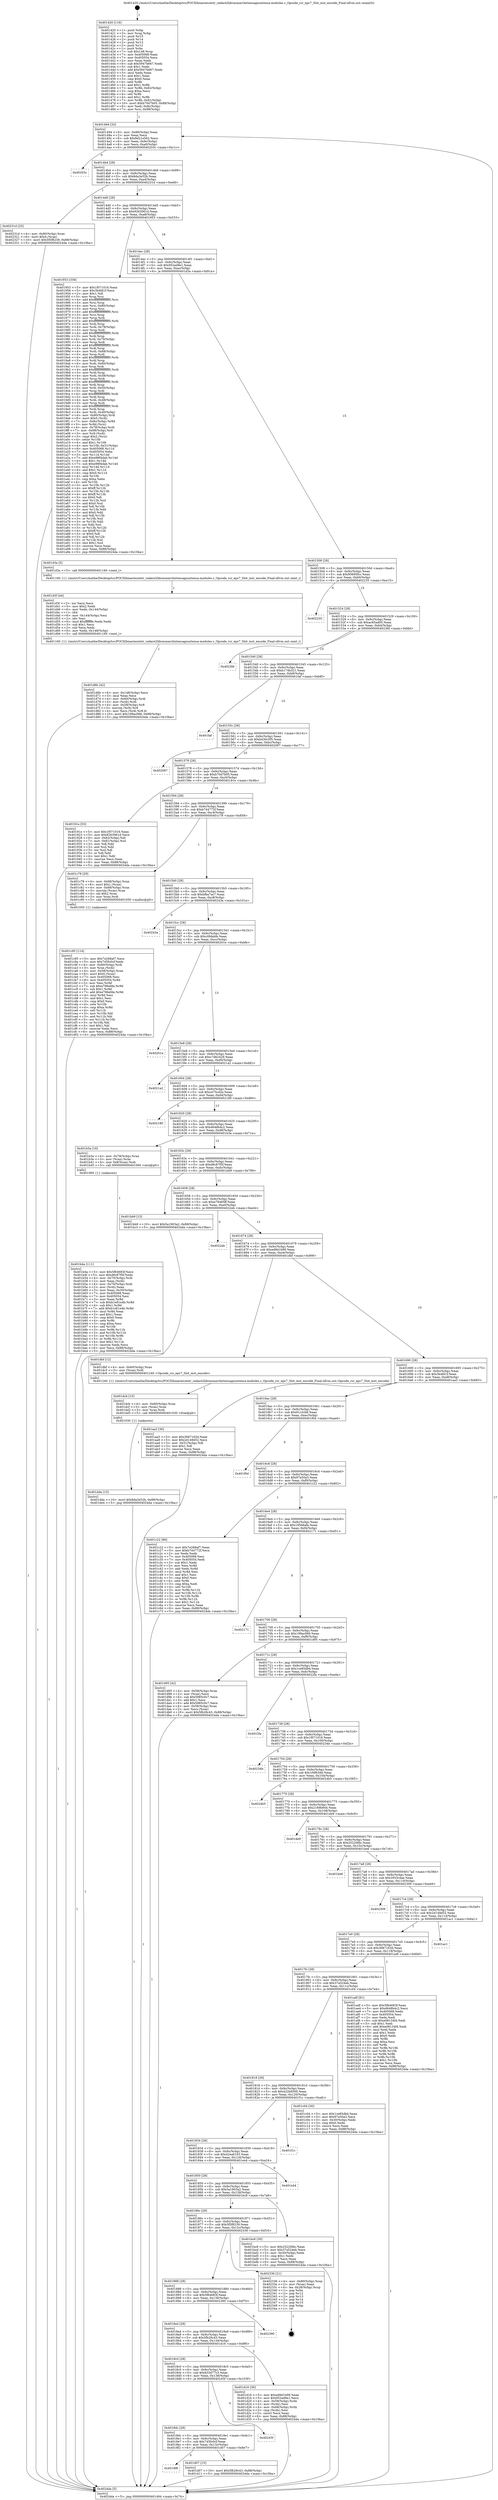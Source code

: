 digraph "0x401420" {
  label = "0x401420 (/mnt/c/Users/mathe/Desktop/tcc/POCII/binaries/extr_radare2librasmarchxtensagnuxtensa-modules.c_Opcode_rsr_eps7_Slot_inst_encode_Final-ollvm.out::main(0))"
  labelloc = "t"
  node[shape=record]

  Entry [label="",width=0.3,height=0.3,shape=circle,fillcolor=black,style=filled]
  "0x401494" [label="{
     0x401494 [32]\l
     | [instrs]\l
     &nbsp;&nbsp;0x401494 \<+6\>: mov -0x88(%rbp),%eax\l
     &nbsp;&nbsp;0x40149a \<+2\>: mov %eax,%ecx\l
     &nbsp;&nbsp;0x40149c \<+6\>: sub $0x8d21e562,%ecx\l
     &nbsp;&nbsp;0x4014a2 \<+6\>: mov %eax,-0x9c(%rbp)\l
     &nbsp;&nbsp;0x4014a8 \<+6\>: mov %ecx,-0xa0(%rbp)\l
     &nbsp;&nbsp;0x4014ae \<+6\>: je 000000000040203c \<main+0xc1c\>\l
  }"]
  "0x40203c" [label="{
     0x40203c\l
  }", style=dashed]
  "0x4014b4" [label="{
     0x4014b4 [28]\l
     | [instrs]\l
     &nbsp;&nbsp;0x4014b4 \<+5\>: jmp 00000000004014b9 \<main+0x99\>\l
     &nbsp;&nbsp;0x4014b9 \<+6\>: mov -0x9c(%rbp),%eax\l
     &nbsp;&nbsp;0x4014bf \<+5\>: sub $0x8da3e52b,%eax\l
     &nbsp;&nbsp;0x4014c4 \<+6\>: mov %eax,-0xa4(%rbp)\l
     &nbsp;&nbsp;0x4014ca \<+6\>: je 000000000040231d \<main+0xefd\>\l
  }"]
  Exit [label="",width=0.3,height=0.3,shape=circle,fillcolor=black,style=filled,peripheries=2]
  "0x40231d" [label="{
     0x40231d [25]\l
     | [instrs]\l
     &nbsp;&nbsp;0x40231d \<+4\>: mov -0x80(%rbp),%rax\l
     &nbsp;&nbsp;0x402321 \<+6\>: movl $0x0,(%rax)\l
     &nbsp;&nbsp;0x402327 \<+10\>: movl $0x5f5f8239,-0x88(%rbp)\l
     &nbsp;&nbsp;0x402331 \<+5\>: jmp 00000000004024da \<main+0x10ba\>\l
  }"]
  "0x4014d0" [label="{
     0x4014d0 [28]\l
     | [instrs]\l
     &nbsp;&nbsp;0x4014d0 \<+5\>: jmp 00000000004014d5 \<main+0xb5\>\l
     &nbsp;&nbsp;0x4014d5 \<+6\>: mov -0x9c(%rbp),%eax\l
     &nbsp;&nbsp;0x4014db \<+5\>: sub $0x9263061d,%eax\l
     &nbsp;&nbsp;0x4014e0 \<+6\>: mov %eax,-0xa8(%rbp)\l
     &nbsp;&nbsp;0x4014e6 \<+6\>: je 0000000000401953 \<main+0x533\>\l
  }"]
  "0x401dda" [label="{
     0x401dda [15]\l
     | [instrs]\l
     &nbsp;&nbsp;0x401dda \<+10\>: movl $0x8da3e52b,-0x88(%rbp)\l
     &nbsp;&nbsp;0x401de4 \<+5\>: jmp 00000000004024da \<main+0x10ba\>\l
  }"]
  "0x401953" [label="{
     0x401953 [336]\l
     | [instrs]\l
     &nbsp;&nbsp;0x401953 \<+5\>: mov $0x1f071016,%eax\l
     &nbsp;&nbsp;0x401958 \<+5\>: mov $0x3b4fd1f,%ecx\l
     &nbsp;&nbsp;0x40195d \<+2\>: mov $0x1,%dl\l
     &nbsp;&nbsp;0x40195f \<+3\>: mov %rsp,%rsi\l
     &nbsp;&nbsp;0x401962 \<+4\>: add $0xfffffffffffffff0,%rsi\l
     &nbsp;&nbsp;0x401966 \<+3\>: mov %rsi,%rsp\l
     &nbsp;&nbsp;0x401969 \<+4\>: mov %rsi,-0x80(%rbp)\l
     &nbsp;&nbsp;0x40196d \<+3\>: mov %rsp,%rsi\l
     &nbsp;&nbsp;0x401970 \<+4\>: add $0xfffffffffffffff0,%rsi\l
     &nbsp;&nbsp;0x401974 \<+3\>: mov %rsi,%rsp\l
     &nbsp;&nbsp;0x401977 \<+3\>: mov %rsp,%rdi\l
     &nbsp;&nbsp;0x40197a \<+4\>: add $0xfffffffffffffff0,%rdi\l
     &nbsp;&nbsp;0x40197e \<+3\>: mov %rdi,%rsp\l
     &nbsp;&nbsp;0x401981 \<+4\>: mov %rdi,-0x78(%rbp)\l
     &nbsp;&nbsp;0x401985 \<+3\>: mov %rsp,%rdi\l
     &nbsp;&nbsp;0x401988 \<+4\>: add $0xfffffffffffffff0,%rdi\l
     &nbsp;&nbsp;0x40198c \<+3\>: mov %rdi,%rsp\l
     &nbsp;&nbsp;0x40198f \<+4\>: mov %rdi,-0x70(%rbp)\l
     &nbsp;&nbsp;0x401993 \<+3\>: mov %rsp,%rdi\l
     &nbsp;&nbsp;0x401996 \<+4\>: add $0xfffffffffffffff0,%rdi\l
     &nbsp;&nbsp;0x40199a \<+3\>: mov %rdi,%rsp\l
     &nbsp;&nbsp;0x40199d \<+4\>: mov %rdi,-0x68(%rbp)\l
     &nbsp;&nbsp;0x4019a1 \<+3\>: mov %rsp,%rdi\l
     &nbsp;&nbsp;0x4019a4 \<+4\>: add $0xfffffffffffffff0,%rdi\l
     &nbsp;&nbsp;0x4019a8 \<+3\>: mov %rdi,%rsp\l
     &nbsp;&nbsp;0x4019ab \<+4\>: mov %rdi,-0x60(%rbp)\l
     &nbsp;&nbsp;0x4019af \<+3\>: mov %rsp,%rdi\l
     &nbsp;&nbsp;0x4019b2 \<+4\>: add $0xfffffffffffffff0,%rdi\l
     &nbsp;&nbsp;0x4019b6 \<+3\>: mov %rdi,%rsp\l
     &nbsp;&nbsp;0x4019b9 \<+4\>: mov %rdi,-0x58(%rbp)\l
     &nbsp;&nbsp;0x4019bd \<+3\>: mov %rsp,%rdi\l
     &nbsp;&nbsp;0x4019c0 \<+4\>: add $0xfffffffffffffff0,%rdi\l
     &nbsp;&nbsp;0x4019c4 \<+3\>: mov %rdi,%rsp\l
     &nbsp;&nbsp;0x4019c7 \<+4\>: mov %rdi,-0x50(%rbp)\l
     &nbsp;&nbsp;0x4019cb \<+3\>: mov %rsp,%rdi\l
     &nbsp;&nbsp;0x4019ce \<+4\>: add $0xfffffffffffffff0,%rdi\l
     &nbsp;&nbsp;0x4019d2 \<+3\>: mov %rdi,%rsp\l
     &nbsp;&nbsp;0x4019d5 \<+4\>: mov %rdi,-0x48(%rbp)\l
     &nbsp;&nbsp;0x4019d9 \<+3\>: mov %rsp,%rdi\l
     &nbsp;&nbsp;0x4019dc \<+4\>: add $0xfffffffffffffff0,%rdi\l
     &nbsp;&nbsp;0x4019e0 \<+3\>: mov %rdi,%rsp\l
     &nbsp;&nbsp;0x4019e3 \<+4\>: mov %rdi,-0x40(%rbp)\l
     &nbsp;&nbsp;0x4019e7 \<+4\>: mov -0x80(%rbp),%rdi\l
     &nbsp;&nbsp;0x4019eb \<+6\>: movl $0x0,(%rdi)\l
     &nbsp;&nbsp;0x4019f1 \<+7\>: mov -0x8c(%rbp),%r8d\l
     &nbsp;&nbsp;0x4019f8 \<+3\>: mov %r8d,(%rsi)\l
     &nbsp;&nbsp;0x4019fb \<+4\>: mov -0x78(%rbp),%rdi\l
     &nbsp;&nbsp;0x4019ff \<+7\>: mov -0x98(%rbp),%r9\l
     &nbsp;&nbsp;0x401a06 \<+3\>: mov %r9,(%rdi)\l
     &nbsp;&nbsp;0x401a09 \<+3\>: cmpl $0x2,(%rsi)\l
     &nbsp;&nbsp;0x401a0c \<+4\>: setne %r10b\l
     &nbsp;&nbsp;0x401a10 \<+4\>: and $0x1,%r10b\l
     &nbsp;&nbsp;0x401a14 \<+4\>: mov %r10b,-0x31(%rbp)\l
     &nbsp;&nbsp;0x401a18 \<+8\>: mov 0x405068,%r11d\l
     &nbsp;&nbsp;0x401a20 \<+7\>: mov 0x405054,%ebx\l
     &nbsp;&nbsp;0x401a27 \<+3\>: mov %r11d,%r14d\l
     &nbsp;&nbsp;0x401a2a \<+7\>: add $0xe98f4dab,%r14d\l
     &nbsp;&nbsp;0x401a31 \<+4\>: sub $0x1,%r14d\l
     &nbsp;&nbsp;0x401a35 \<+7\>: sub $0xe98f4dab,%r14d\l
     &nbsp;&nbsp;0x401a3c \<+4\>: imul %r14d,%r11d\l
     &nbsp;&nbsp;0x401a40 \<+4\>: and $0x1,%r11d\l
     &nbsp;&nbsp;0x401a44 \<+4\>: cmp $0x0,%r11d\l
     &nbsp;&nbsp;0x401a48 \<+4\>: sete %r10b\l
     &nbsp;&nbsp;0x401a4c \<+3\>: cmp $0xa,%ebx\l
     &nbsp;&nbsp;0x401a4f \<+4\>: setl %r15b\l
     &nbsp;&nbsp;0x401a53 \<+3\>: mov %r10b,%r12b\l
     &nbsp;&nbsp;0x401a56 \<+4\>: xor $0xff,%r12b\l
     &nbsp;&nbsp;0x401a5a \<+3\>: mov %r15b,%r13b\l
     &nbsp;&nbsp;0x401a5d \<+4\>: xor $0xff,%r13b\l
     &nbsp;&nbsp;0x401a61 \<+3\>: xor $0x0,%dl\l
     &nbsp;&nbsp;0x401a64 \<+3\>: mov %r12b,%sil\l
     &nbsp;&nbsp;0x401a67 \<+4\>: and $0x0,%sil\l
     &nbsp;&nbsp;0x401a6b \<+3\>: and %dl,%r10b\l
     &nbsp;&nbsp;0x401a6e \<+3\>: mov %r13b,%dil\l
     &nbsp;&nbsp;0x401a71 \<+4\>: and $0x0,%dil\l
     &nbsp;&nbsp;0x401a75 \<+3\>: and %dl,%r15b\l
     &nbsp;&nbsp;0x401a78 \<+3\>: or %r10b,%sil\l
     &nbsp;&nbsp;0x401a7b \<+3\>: or %r15b,%dil\l
     &nbsp;&nbsp;0x401a7e \<+3\>: xor %dil,%sil\l
     &nbsp;&nbsp;0x401a81 \<+3\>: or %r13b,%r12b\l
     &nbsp;&nbsp;0x401a84 \<+4\>: xor $0xff,%r12b\l
     &nbsp;&nbsp;0x401a88 \<+3\>: or $0x0,%dl\l
     &nbsp;&nbsp;0x401a8b \<+3\>: and %dl,%r12b\l
     &nbsp;&nbsp;0x401a8e \<+3\>: or %r12b,%sil\l
     &nbsp;&nbsp;0x401a91 \<+4\>: test $0x1,%sil\l
     &nbsp;&nbsp;0x401a95 \<+3\>: cmovne %ecx,%eax\l
     &nbsp;&nbsp;0x401a98 \<+6\>: mov %eax,-0x88(%rbp)\l
     &nbsp;&nbsp;0x401a9e \<+5\>: jmp 00000000004024da \<main+0x10ba\>\l
  }"]
  "0x4014ec" [label="{
     0x4014ec [28]\l
     | [instrs]\l
     &nbsp;&nbsp;0x4014ec \<+5\>: jmp 00000000004014f1 \<main+0xd1\>\l
     &nbsp;&nbsp;0x4014f1 \<+6\>: mov -0x9c(%rbp),%eax\l
     &nbsp;&nbsp;0x4014f7 \<+5\>: sub $0x952ad9e1,%eax\l
     &nbsp;&nbsp;0x4014fc \<+6\>: mov %eax,-0xac(%rbp)\l
     &nbsp;&nbsp;0x401502 \<+6\>: je 0000000000401d3a \<main+0x91a\>\l
  }"]
  "0x401dcb" [label="{
     0x401dcb [15]\l
     | [instrs]\l
     &nbsp;&nbsp;0x401dcb \<+4\>: mov -0x60(%rbp),%rax\l
     &nbsp;&nbsp;0x401dcf \<+3\>: mov (%rax),%rax\l
     &nbsp;&nbsp;0x401dd2 \<+3\>: mov %rax,%rdi\l
     &nbsp;&nbsp;0x401dd5 \<+5\>: call 0000000000401030 \<free@plt\>\l
     | [calls]\l
     &nbsp;&nbsp;0x401030 \{1\} (unknown)\l
  }"]
  "0x401d3a" [label="{
     0x401d3a [5]\l
     | [instrs]\l
     &nbsp;&nbsp;0x401d3a \<+5\>: call 0000000000401160 \<next_i\>\l
     | [calls]\l
     &nbsp;&nbsp;0x401160 \{1\} (/mnt/c/Users/mathe/Desktop/tcc/POCII/binaries/extr_radare2librasmarchxtensagnuxtensa-modules.c_Opcode_rsr_eps7_Slot_inst_encode_Final-ollvm.out::next_i)\l
  }"]
  "0x401508" [label="{
     0x401508 [28]\l
     | [instrs]\l
     &nbsp;&nbsp;0x401508 \<+5\>: jmp 000000000040150d \<main+0xed\>\l
     &nbsp;&nbsp;0x40150d \<+6\>: mov -0x9c(%rbp),%eax\l
     &nbsp;&nbsp;0x401513 \<+5\>: sub $0x95695fcc,%eax\l
     &nbsp;&nbsp;0x401518 \<+6\>: mov %eax,-0xb0(%rbp)\l
     &nbsp;&nbsp;0x40151e \<+6\>: je 0000000000402235 \<main+0xe15\>\l
  }"]
  "0x401d6b" [label="{
     0x401d6b [42]\l
     | [instrs]\l
     &nbsp;&nbsp;0x401d6b \<+6\>: mov -0x148(%rbp),%ecx\l
     &nbsp;&nbsp;0x401d71 \<+3\>: imul %eax,%ecx\l
     &nbsp;&nbsp;0x401d74 \<+4\>: mov -0x60(%rbp),%rdi\l
     &nbsp;&nbsp;0x401d78 \<+3\>: mov (%rdi),%rdi\l
     &nbsp;&nbsp;0x401d7b \<+4\>: mov -0x58(%rbp),%r8\l
     &nbsp;&nbsp;0x401d7f \<+3\>: movslq (%r8),%r8\l
     &nbsp;&nbsp;0x401d82 \<+4\>: mov %ecx,(%rdi,%r8,4)\l
     &nbsp;&nbsp;0x401d86 \<+10\>: movl $0x199ac066,-0x88(%rbp)\l
     &nbsp;&nbsp;0x401d90 \<+5\>: jmp 00000000004024da \<main+0x10ba\>\l
  }"]
  "0x402235" [label="{
     0x402235\l
  }", style=dashed]
  "0x401524" [label="{
     0x401524 [28]\l
     | [instrs]\l
     &nbsp;&nbsp;0x401524 \<+5\>: jmp 0000000000401529 \<main+0x109\>\l
     &nbsp;&nbsp;0x401529 \<+6\>: mov -0x9c(%rbp),%eax\l
     &nbsp;&nbsp;0x40152f \<+5\>: sub $0xac85ad05,%eax\l
     &nbsp;&nbsp;0x401534 \<+6\>: mov %eax,-0xb4(%rbp)\l
     &nbsp;&nbsp;0x40153a \<+6\>: je 00000000004023fd \<main+0xfdd\>\l
  }"]
  "0x401d3f" [label="{
     0x401d3f [44]\l
     | [instrs]\l
     &nbsp;&nbsp;0x401d3f \<+2\>: xor %ecx,%ecx\l
     &nbsp;&nbsp;0x401d41 \<+5\>: mov $0x2,%edx\l
     &nbsp;&nbsp;0x401d46 \<+6\>: mov %edx,-0x144(%rbp)\l
     &nbsp;&nbsp;0x401d4c \<+1\>: cltd\l
     &nbsp;&nbsp;0x401d4d \<+6\>: mov -0x144(%rbp),%esi\l
     &nbsp;&nbsp;0x401d53 \<+2\>: idiv %esi\l
     &nbsp;&nbsp;0x401d55 \<+6\>: imul $0xfffffffe,%edx,%edx\l
     &nbsp;&nbsp;0x401d5b \<+3\>: sub $0x1,%ecx\l
     &nbsp;&nbsp;0x401d5e \<+2\>: sub %ecx,%edx\l
     &nbsp;&nbsp;0x401d60 \<+6\>: mov %edx,-0x148(%rbp)\l
     &nbsp;&nbsp;0x401d66 \<+5\>: call 0000000000401160 \<next_i\>\l
     | [calls]\l
     &nbsp;&nbsp;0x401160 \{1\} (/mnt/c/Users/mathe/Desktop/tcc/POCII/binaries/extr_radare2librasmarchxtensagnuxtensa-modules.c_Opcode_rsr_eps7_Slot_inst_encode_Final-ollvm.out::next_i)\l
  }"]
  "0x4023fd" [label="{
     0x4023fd\l
  }", style=dashed]
  "0x401540" [label="{
     0x401540 [28]\l
     | [instrs]\l
     &nbsp;&nbsp;0x401540 \<+5\>: jmp 0000000000401545 \<main+0x125\>\l
     &nbsp;&nbsp;0x401545 \<+6\>: mov -0x9c(%rbp),%eax\l
     &nbsp;&nbsp;0x40154b \<+5\>: sub $0xb174b321,%eax\l
     &nbsp;&nbsp;0x401550 \<+6\>: mov %eax,-0xb8(%rbp)\l
     &nbsp;&nbsp;0x401556 \<+6\>: je 0000000000401faf \<main+0xb8f\>\l
  }"]
  "0x4018f8" [label="{
     0x4018f8\l
  }", style=dashed]
  "0x401faf" [label="{
     0x401faf\l
  }", style=dashed]
  "0x40155c" [label="{
     0x40155c [28]\l
     | [instrs]\l
     &nbsp;&nbsp;0x40155c \<+5\>: jmp 0000000000401561 \<main+0x141\>\l
     &nbsp;&nbsp;0x401561 \<+6\>: mov -0x9c(%rbp),%eax\l
     &nbsp;&nbsp;0x401567 \<+5\>: sub $0xb430c5f5,%eax\l
     &nbsp;&nbsp;0x40156c \<+6\>: mov %eax,-0xbc(%rbp)\l
     &nbsp;&nbsp;0x401572 \<+6\>: je 0000000000402097 \<main+0xc77\>\l
  }"]
  "0x401d07" [label="{
     0x401d07 [15]\l
     | [instrs]\l
     &nbsp;&nbsp;0x401d07 \<+10\>: movl $0x5fb28c43,-0x88(%rbp)\l
     &nbsp;&nbsp;0x401d11 \<+5\>: jmp 00000000004024da \<main+0x10ba\>\l
  }"]
  "0x402097" [label="{
     0x402097\l
  }", style=dashed]
  "0x401578" [label="{
     0x401578 [28]\l
     | [instrs]\l
     &nbsp;&nbsp;0x401578 \<+5\>: jmp 000000000040157d \<main+0x15d\>\l
     &nbsp;&nbsp;0x40157d \<+6\>: mov -0x9c(%rbp),%eax\l
     &nbsp;&nbsp;0x401583 \<+5\>: sub $0xb70d7b05,%eax\l
     &nbsp;&nbsp;0x401588 \<+6\>: mov %eax,-0xc0(%rbp)\l
     &nbsp;&nbsp;0x40158e \<+6\>: je 000000000040191e \<main+0x4fe\>\l
  }"]
  "0x4018dc" [label="{
     0x4018dc [28]\l
     | [instrs]\l
     &nbsp;&nbsp;0x4018dc \<+5\>: jmp 00000000004018e1 \<main+0x4c1\>\l
     &nbsp;&nbsp;0x4018e1 \<+6\>: mov -0x9c(%rbp),%eax\l
     &nbsp;&nbsp;0x4018e7 \<+5\>: sub $0x745fc0cf,%eax\l
     &nbsp;&nbsp;0x4018ec \<+6\>: mov %eax,-0x13c(%rbp)\l
     &nbsp;&nbsp;0x4018f2 \<+6\>: je 0000000000401d07 \<main+0x8e7\>\l
  }"]
  "0x40191e" [label="{
     0x40191e [53]\l
     | [instrs]\l
     &nbsp;&nbsp;0x40191e \<+5\>: mov $0x1f071016,%eax\l
     &nbsp;&nbsp;0x401923 \<+5\>: mov $0x9263061d,%ecx\l
     &nbsp;&nbsp;0x401928 \<+6\>: mov -0x82(%rbp),%dl\l
     &nbsp;&nbsp;0x40192e \<+7\>: mov -0x81(%rbp),%sil\l
     &nbsp;&nbsp;0x401935 \<+3\>: mov %dl,%dil\l
     &nbsp;&nbsp;0x401938 \<+3\>: and %sil,%dil\l
     &nbsp;&nbsp;0x40193b \<+3\>: xor %sil,%dl\l
     &nbsp;&nbsp;0x40193e \<+3\>: or %dl,%dil\l
     &nbsp;&nbsp;0x401941 \<+4\>: test $0x1,%dil\l
     &nbsp;&nbsp;0x401945 \<+3\>: cmovne %ecx,%eax\l
     &nbsp;&nbsp;0x401948 \<+6\>: mov %eax,-0x88(%rbp)\l
     &nbsp;&nbsp;0x40194e \<+5\>: jmp 00000000004024da \<main+0x10ba\>\l
  }"]
  "0x401594" [label="{
     0x401594 [28]\l
     | [instrs]\l
     &nbsp;&nbsp;0x401594 \<+5\>: jmp 0000000000401599 \<main+0x179\>\l
     &nbsp;&nbsp;0x401599 \<+6\>: mov -0x9c(%rbp),%eax\l
     &nbsp;&nbsp;0x40159f \<+5\>: sub $0xb744772f,%eax\l
     &nbsp;&nbsp;0x4015a4 \<+6\>: mov %eax,-0xc4(%rbp)\l
     &nbsp;&nbsp;0x4015aa \<+6\>: je 0000000000401c78 \<main+0x858\>\l
  }"]
  "0x4024da" [label="{
     0x4024da [5]\l
     | [instrs]\l
     &nbsp;&nbsp;0x4024da \<+5\>: jmp 0000000000401494 \<main+0x74\>\l
  }"]
  "0x401420" [label="{
     0x401420 [116]\l
     | [instrs]\l
     &nbsp;&nbsp;0x401420 \<+1\>: push %rbp\l
     &nbsp;&nbsp;0x401421 \<+3\>: mov %rsp,%rbp\l
     &nbsp;&nbsp;0x401424 \<+2\>: push %r15\l
     &nbsp;&nbsp;0x401426 \<+2\>: push %r14\l
     &nbsp;&nbsp;0x401428 \<+2\>: push %r13\l
     &nbsp;&nbsp;0x40142a \<+2\>: push %r12\l
     &nbsp;&nbsp;0x40142c \<+1\>: push %rbx\l
     &nbsp;&nbsp;0x40142d \<+7\>: sub $0x148,%rsp\l
     &nbsp;&nbsp;0x401434 \<+7\>: mov 0x405068,%eax\l
     &nbsp;&nbsp;0x40143b \<+7\>: mov 0x405054,%ecx\l
     &nbsp;&nbsp;0x401442 \<+2\>: mov %eax,%edx\l
     &nbsp;&nbsp;0x401444 \<+6\>: sub $0x5947b667,%edx\l
     &nbsp;&nbsp;0x40144a \<+3\>: sub $0x1,%edx\l
     &nbsp;&nbsp;0x40144d \<+6\>: add $0x5947b667,%edx\l
     &nbsp;&nbsp;0x401453 \<+3\>: imul %edx,%eax\l
     &nbsp;&nbsp;0x401456 \<+3\>: and $0x1,%eax\l
     &nbsp;&nbsp;0x401459 \<+3\>: cmp $0x0,%eax\l
     &nbsp;&nbsp;0x40145c \<+4\>: sete %r8b\l
     &nbsp;&nbsp;0x401460 \<+4\>: and $0x1,%r8b\l
     &nbsp;&nbsp;0x401464 \<+7\>: mov %r8b,-0x82(%rbp)\l
     &nbsp;&nbsp;0x40146b \<+3\>: cmp $0xa,%ecx\l
     &nbsp;&nbsp;0x40146e \<+4\>: setl %r8b\l
     &nbsp;&nbsp;0x401472 \<+4\>: and $0x1,%r8b\l
     &nbsp;&nbsp;0x401476 \<+7\>: mov %r8b,-0x81(%rbp)\l
     &nbsp;&nbsp;0x40147d \<+10\>: movl $0xb70d7b05,-0x88(%rbp)\l
     &nbsp;&nbsp;0x401487 \<+6\>: mov %edi,-0x8c(%rbp)\l
     &nbsp;&nbsp;0x40148d \<+7\>: mov %rsi,-0x98(%rbp)\l
  }"]
  "0x40245f" [label="{
     0x40245f\l
  }", style=dashed]
  "0x4018c0" [label="{
     0x4018c0 [28]\l
     | [instrs]\l
     &nbsp;&nbsp;0x4018c0 \<+5\>: jmp 00000000004018c5 \<main+0x4a5\>\l
     &nbsp;&nbsp;0x4018c5 \<+6\>: mov -0x9c(%rbp),%eax\l
     &nbsp;&nbsp;0x4018cb \<+5\>: sub $0x633d77c3,%eax\l
     &nbsp;&nbsp;0x4018d0 \<+6\>: mov %eax,-0x138(%rbp)\l
     &nbsp;&nbsp;0x4018d6 \<+6\>: je 000000000040245f \<main+0x103f\>\l
  }"]
  "0x401c78" [label="{
     0x401c78 [29]\l
     | [instrs]\l
     &nbsp;&nbsp;0x401c78 \<+4\>: mov -0x68(%rbp),%rax\l
     &nbsp;&nbsp;0x401c7c \<+6\>: movl $0x1,(%rax)\l
     &nbsp;&nbsp;0x401c82 \<+4\>: mov -0x68(%rbp),%rax\l
     &nbsp;&nbsp;0x401c86 \<+3\>: movslq (%rax),%rax\l
     &nbsp;&nbsp;0x401c89 \<+4\>: shl $0x2,%rax\l
     &nbsp;&nbsp;0x401c8d \<+3\>: mov %rax,%rdi\l
     &nbsp;&nbsp;0x401c90 \<+5\>: call 0000000000401050 \<malloc@plt\>\l
     | [calls]\l
     &nbsp;&nbsp;0x401050 \{1\} (unknown)\l
  }"]
  "0x4015b0" [label="{
     0x4015b0 [28]\l
     | [instrs]\l
     &nbsp;&nbsp;0x4015b0 \<+5\>: jmp 00000000004015b5 \<main+0x195\>\l
     &nbsp;&nbsp;0x4015b5 \<+6\>: mov -0x9c(%rbp),%eax\l
     &nbsp;&nbsp;0x4015bb \<+5\>: sub $0xbfba7ac7,%eax\l
     &nbsp;&nbsp;0x4015c0 \<+6\>: mov %eax,-0xc8(%rbp)\l
     &nbsp;&nbsp;0x4015c6 \<+6\>: je 000000000040243a \<main+0x101a\>\l
  }"]
  "0x401d16" [label="{
     0x401d16 [36]\l
     | [instrs]\l
     &nbsp;&nbsp;0x401d16 \<+5\>: mov $0xed9d1b99,%eax\l
     &nbsp;&nbsp;0x401d1b \<+5\>: mov $0x952ad9e1,%ecx\l
     &nbsp;&nbsp;0x401d20 \<+4\>: mov -0x58(%rbp),%rdx\l
     &nbsp;&nbsp;0x401d24 \<+2\>: mov (%rdx),%esi\l
     &nbsp;&nbsp;0x401d26 \<+4\>: mov -0x68(%rbp),%rdx\l
     &nbsp;&nbsp;0x401d2a \<+2\>: cmp (%rdx),%esi\l
     &nbsp;&nbsp;0x401d2c \<+3\>: cmovl %ecx,%eax\l
     &nbsp;&nbsp;0x401d2f \<+6\>: mov %eax,-0x88(%rbp)\l
     &nbsp;&nbsp;0x401d35 \<+5\>: jmp 00000000004024da \<main+0x10ba\>\l
  }"]
  "0x40243a" [label="{
     0x40243a\l
  }", style=dashed]
  "0x4015cc" [label="{
     0x4015cc [28]\l
     | [instrs]\l
     &nbsp;&nbsp;0x4015cc \<+5\>: jmp 00000000004015d1 \<main+0x1b1\>\l
     &nbsp;&nbsp;0x4015d1 \<+6\>: mov -0x9c(%rbp),%eax\l
     &nbsp;&nbsp;0x4015d7 \<+5\>: sub $0xc0bfabfe,%eax\l
     &nbsp;&nbsp;0x4015dc \<+6\>: mov %eax,-0xcc(%rbp)\l
     &nbsp;&nbsp;0x4015e2 \<+6\>: je 000000000040201e \<main+0xbfe\>\l
  }"]
  "0x4018a4" [label="{
     0x4018a4 [28]\l
     | [instrs]\l
     &nbsp;&nbsp;0x4018a4 \<+5\>: jmp 00000000004018a9 \<main+0x489\>\l
     &nbsp;&nbsp;0x4018a9 \<+6\>: mov -0x9c(%rbp),%eax\l
     &nbsp;&nbsp;0x4018af \<+5\>: sub $0x5fb28c43,%eax\l
     &nbsp;&nbsp;0x4018b4 \<+6\>: mov %eax,-0x134(%rbp)\l
     &nbsp;&nbsp;0x4018ba \<+6\>: je 0000000000401d16 \<main+0x8f6\>\l
  }"]
  "0x40201e" [label="{
     0x40201e\l
  }", style=dashed]
  "0x4015e8" [label="{
     0x4015e8 [28]\l
     | [instrs]\l
     &nbsp;&nbsp;0x4015e8 \<+5\>: jmp 00000000004015ed \<main+0x1cd\>\l
     &nbsp;&nbsp;0x4015ed \<+6\>: mov -0x9c(%rbp),%eax\l
     &nbsp;&nbsp;0x4015f3 \<+5\>: sub $0xc7d62429,%eax\l
     &nbsp;&nbsp;0x4015f8 \<+6\>: mov %eax,-0xd0(%rbp)\l
     &nbsp;&nbsp;0x4015fe \<+6\>: je 00000000004021a2 \<main+0xd82\>\l
  }"]
  "0x402390" [label="{
     0x402390\l
  }", style=dashed]
  "0x4021a2" [label="{
     0x4021a2\l
  }", style=dashed]
  "0x401604" [label="{
     0x401604 [28]\l
     | [instrs]\l
     &nbsp;&nbsp;0x401604 \<+5\>: jmp 0000000000401609 \<main+0x1e9\>\l
     &nbsp;&nbsp;0x401609 \<+6\>: mov -0x9c(%rbp),%eax\l
     &nbsp;&nbsp;0x40160f \<+5\>: sub $0xce75cd2e,%eax\l
     &nbsp;&nbsp;0x401614 \<+6\>: mov %eax,-0xd4(%rbp)\l
     &nbsp;&nbsp;0x40161a \<+6\>: je 0000000000402180 \<main+0xd60\>\l
  }"]
  "0x401888" [label="{
     0x401888 [28]\l
     | [instrs]\l
     &nbsp;&nbsp;0x401888 \<+5\>: jmp 000000000040188d \<main+0x46d\>\l
     &nbsp;&nbsp;0x40188d \<+6\>: mov -0x9c(%rbp),%eax\l
     &nbsp;&nbsp;0x401893 \<+5\>: sub $0x5f64683f,%eax\l
     &nbsp;&nbsp;0x401898 \<+6\>: mov %eax,-0x130(%rbp)\l
     &nbsp;&nbsp;0x40189e \<+6\>: je 0000000000402390 \<main+0xf70\>\l
  }"]
  "0x402180" [label="{
     0x402180\l
  }", style=dashed]
  "0x401620" [label="{
     0x401620 [28]\l
     | [instrs]\l
     &nbsp;&nbsp;0x401620 \<+5\>: jmp 0000000000401625 \<main+0x205\>\l
     &nbsp;&nbsp;0x401625 \<+6\>: mov -0x9c(%rbp),%eax\l
     &nbsp;&nbsp;0x40162b \<+5\>: sub $0xd648b4c2,%eax\l
     &nbsp;&nbsp;0x401630 \<+6\>: mov %eax,-0xd8(%rbp)\l
     &nbsp;&nbsp;0x401636 \<+6\>: je 0000000000401b3a \<main+0x71a\>\l
  }"]
  "0x402336" [label="{
     0x402336 [21]\l
     | [instrs]\l
     &nbsp;&nbsp;0x402336 \<+4\>: mov -0x80(%rbp),%rax\l
     &nbsp;&nbsp;0x40233a \<+2\>: mov (%rax),%eax\l
     &nbsp;&nbsp;0x40233c \<+4\>: lea -0x28(%rbp),%rsp\l
     &nbsp;&nbsp;0x402340 \<+1\>: pop %rbx\l
     &nbsp;&nbsp;0x402341 \<+2\>: pop %r12\l
     &nbsp;&nbsp;0x402343 \<+2\>: pop %r13\l
     &nbsp;&nbsp;0x402345 \<+2\>: pop %r14\l
     &nbsp;&nbsp;0x402347 \<+2\>: pop %r15\l
     &nbsp;&nbsp;0x402349 \<+1\>: pop %rbp\l
     &nbsp;&nbsp;0x40234a \<+1\>: ret\l
  }"]
  "0x401b3a" [label="{
     0x401b3a [16]\l
     | [instrs]\l
     &nbsp;&nbsp;0x401b3a \<+4\>: mov -0x78(%rbp),%rax\l
     &nbsp;&nbsp;0x401b3e \<+3\>: mov (%rax),%rax\l
     &nbsp;&nbsp;0x401b41 \<+4\>: mov 0x8(%rax),%rdi\l
     &nbsp;&nbsp;0x401b45 \<+5\>: call 0000000000401060 \<atoi@plt\>\l
     | [calls]\l
     &nbsp;&nbsp;0x401060 \{1\} (unknown)\l
  }"]
  "0x40163c" [label="{
     0x40163c [28]\l
     | [instrs]\l
     &nbsp;&nbsp;0x40163c \<+5\>: jmp 0000000000401641 \<main+0x221\>\l
     &nbsp;&nbsp;0x401641 \<+6\>: mov -0x9c(%rbp),%eax\l
     &nbsp;&nbsp;0x401647 \<+5\>: sub $0xd8c87f5f,%eax\l
     &nbsp;&nbsp;0x40164c \<+6\>: mov %eax,-0xdc(%rbp)\l
     &nbsp;&nbsp;0x401652 \<+6\>: je 0000000000401bb9 \<main+0x799\>\l
  }"]
  "0x401c95" [label="{
     0x401c95 [114]\l
     | [instrs]\l
     &nbsp;&nbsp;0x401c95 \<+5\>: mov $0x7e268af7,%ecx\l
     &nbsp;&nbsp;0x401c9a \<+5\>: mov $0x745fc0cf,%edx\l
     &nbsp;&nbsp;0x401c9f \<+4\>: mov -0x60(%rbp),%rdi\l
     &nbsp;&nbsp;0x401ca3 \<+3\>: mov %rax,(%rdi)\l
     &nbsp;&nbsp;0x401ca6 \<+4\>: mov -0x58(%rbp),%rax\l
     &nbsp;&nbsp;0x401caa \<+6\>: movl $0x0,(%rax)\l
     &nbsp;&nbsp;0x401cb0 \<+7\>: mov 0x405068,%esi\l
     &nbsp;&nbsp;0x401cb7 \<+8\>: mov 0x405054,%r8d\l
     &nbsp;&nbsp;0x401cbf \<+3\>: mov %esi,%r9d\l
     &nbsp;&nbsp;0x401cc2 \<+7\>: sub $0xe786efde,%r9d\l
     &nbsp;&nbsp;0x401cc9 \<+4\>: sub $0x1,%r9d\l
     &nbsp;&nbsp;0x401ccd \<+7\>: add $0xe786efde,%r9d\l
     &nbsp;&nbsp;0x401cd4 \<+4\>: imul %r9d,%esi\l
     &nbsp;&nbsp;0x401cd8 \<+3\>: and $0x1,%esi\l
     &nbsp;&nbsp;0x401cdb \<+3\>: cmp $0x0,%esi\l
     &nbsp;&nbsp;0x401cde \<+4\>: sete %r10b\l
     &nbsp;&nbsp;0x401ce2 \<+4\>: cmp $0xa,%r8d\l
     &nbsp;&nbsp;0x401ce6 \<+4\>: setl %r11b\l
     &nbsp;&nbsp;0x401cea \<+3\>: mov %r10b,%bl\l
     &nbsp;&nbsp;0x401ced \<+3\>: and %r11b,%bl\l
     &nbsp;&nbsp;0x401cf0 \<+3\>: xor %r11b,%r10b\l
     &nbsp;&nbsp;0x401cf3 \<+3\>: or %r10b,%bl\l
     &nbsp;&nbsp;0x401cf6 \<+3\>: test $0x1,%bl\l
     &nbsp;&nbsp;0x401cf9 \<+3\>: cmovne %edx,%ecx\l
     &nbsp;&nbsp;0x401cfc \<+6\>: mov %ecx,-0x88(%rbp)\l
     &nbsp;&nbsp;0x401d02 \<+5\>: jmp 00000000004024da \<main+0x10ba\>\l
  }"]
  "0x401bb9" [label="{
     0x401bb9 [15]\l
     | [instrs]\l
     &nbsp;&nbsp;0x401bb9 \<+10\>: movl $0x5a1903a2,-0x88(%rbp)\l
     &nbsp;&nbsp;0x401bc3 \<+5\>: jmp 00000000004024da \<main+0x10ba\>\l
  }"]
  "0x401658" [label="{
     0x401658 [28]\l
     | [instrs]\l
     &nbsp;&nbsp;0x401658 \<+5\>: jmp 000000000040165d \<main+0x23d\>\l
     &nbsp;&nbsp;0x40165d \<+6\>: mov -0x9c(%rbp),%eax\l
     &nbsp;&nbsp;0x401663 \<+5\>: sub $0xe79485ff,%eax\l
     &nbsp;&nbsp;0x401668 \<+6\>: mov %eax,-0xe0(%rbp)\l
     &nbsp;&nbsp;0x40166e \<+6\>: je 00000000004022eb \<main+0xecb\>\l
  }"]
  "0x40186c" [label="{
     0x40186c [28]\l
     | [instrs]\l
     &nbsp;&nbsp;0x40186c \<+5\>: jmp 0000000000401871 \<main+0x451\>\l
     &nbsp;&nbsp;0x401871 \<+6\>: mov -0x9c(%rbp),%eax\l
     &nbsp;&nbsp;0x401877 \<+5\>: sub $0x5f5f8239,%eax\l
     &nbsp;&nbsp;0x40187c \<+6\>: mov %eax,-0x12c(%rbp)\l
     &nbsp;&nbsp;0x401882 \<+6\>: je 0000000000402336 \<main+0xf16\>\l
  }"]
  "0x4022eb" [label="{
     0x4022eb\l
  }", style=dashed]
  "0x401674" [label="{
     0x401674 [28]\l
     | [instrs]\l
     &nbsp;&nbsp;0x401674 \<+5\>: jmp 0000000000401679 \<main+0x259\>\l
     &nbsp;&nbsp;0x401679 \<+6\>: mov -0x9c(%rbp),%eax\l
     &nbsp;&nbsp;0x40167f \<+5\>: sub $0xed9d1b99,%eax\l
     &nbsp;&nbsp;0x401684 \<+6\>: mov %eax,-0xe4(%rbp)\l
     &nbsp;&nbsp;0x40168a \<+6\>: je 0000000000401dbf \<main+0x99f\>\l
  }"]
  "0x401bc8" [label="{
     0x401bc8 [30]\l
     | [instrs]\l
     &nbsp;&nbsp;0x401bc8 \<+5\>: mov $0x25220fdc,%eax\l
     &nbsp;&nbsp;0x401bcd \<+5\>: mov $0x37a524eb,%ecx\l
     &nbsp;&nbsp;0x401bd2 \<+3\>: mov -0x30(%rbp),%edx\l
     &nbsp;&nbsp;0x401bd5 \<+3\>: cmp $0x1,%edx\l
     &nbsp;&nbsp;0x401bd8 \<+3\>: cmovl %ecx,%eax\l
     &nbsp;&nbsp;0x401bdb \<+6\>: mov %eax,-0x88(%rbp)\l
     &nbsp;&nbsp;0x401be1 \<+5\>: jmp 00000000004024da \<main+0x10ba\>\l
  }"]
  "0x401dbf" [label="{
     0x401dbf [12]\l
     | [instrs]\l
     &nbsp;&nbsp;0x401dbf \<+4\>: mov -0x60(%rbp),%rax\l
     &nbsp;&nbsp;0x401dc3 \<+3\>: mov (%rax),%rdi\l
     &nbsp;&nbsp;0x401dc6 \<+5\>: call 0000000000401240 \<Opcode_rsr_eps7_Slot_inst_encode\>\l
     | [calls]\l
     &nbsp;&nbsp;0x401240 \{1\} (/mnt/c/Users/mathe/Desktop/tcc/POCII/binaries/extr_radare2librasmarchxtensagnuxtensa-modules.c_Opcode_rsr_eps7_Slot_inst_encode_Final-ollvm.out::Opcode_rsr_eps7_Slot_inst_encode)\l
  }"]
  "0x401690" [label="{
     0x401690 [28]\l
     | [instrs]\l
     &nbsp;&nbsp;0x401690 \<+5\>: jmp 0000000000401695 \<main+0x275\>\l
     &nbsp;&nbsp;0x401695 \<+6\>: mov -0x9c(%rbp),%eax\l
     &nbsp;&nbsp;0x40169b \<+5\>: sub $0x3b4fd1f,%eax\l
     &nbsp;&nbsp;0x4016a0 \<+6\>: mov %eax,-0xe8(%rbp)\l
     &nbsp;&nbsp;0x4016a6 \<+6\>: je 0000000000401aa3 \<main+0x683\>\l
  }"]
  "0x401850" [label="{
     0x401850 [28]\l
     | [instrs]\l
     &nbsp;&nbsp;0x401850 \<+5\>: jmp 0000000000401855 \<main+0x435\>\l
     &nbsp;&nbsp;0x401855 \<+6\>: mov -0x9c(%rbp),%eax\l
     &nbsp;&nbsp;0x40185b \<+5\>: sub $0x5a1903a2,%eax\l
     &nbsp;&nbsp;0x401860 \<+6\>: mov %eax,-0x128(%rbp)\l
     &nbsp;&nbsp;0x401866 \<+6\>: je 0000000000401bc8 \<main+0x7a8\>\l
  }"]
  "0x401aa3" [label="{
     0x401aa3 [30]\l
     | [instrs]\l
     &nbsp;&nbsp;0x401aa3 \<+5\>: mov $0x3687163d,%eax\l
     &nbsp;&nbsp;0x401aa8 \<+5\>: mov $0x2d149d52,%ecx\l
     &nbsp;&nbsp;0x401aad \<+3\>: mov -0x31(%rbp),%dl\l
     &nbsp;&nbsp;0x401ab0 \<+3\>: test $0x1,%dl\l
     &nbsp;&nbsp;0x401ab3 \<+3\>: cmovne %ecx,%eax\l
     &nbsp;&nbsp;0x401ab6 \<+6\>: mov %eax,-0x88(%rbp)\l
     &nbsp;&nbsp;0x401abc \<+5\>: jmp 00000000004024da \<main+0x10ba\>\l
  }"]
  "0x4016ac" [label="{
     0x4016ac [28]\l
     | [instrs]\l
     &nbsp;&nbsp;0x4016ac \<+5\>: jmp 00000000004016b1 \<main+0x291\>\l
     &nbsp;&nbsp;0x4016b1 \<+6\>: mov -0x9c(%rbp),%eax\l
     &nbsp;&nbsp;0x4016b7 \<+5\>: sub $0x91c3cb8,%eax\l
     &nbsp;&nbsp;0x4016bc \<+6\>: mov %eax,-0xec(%rbp)\l
     &nbsp;&nbsp;0x4016c2 \<+6\>: je 0000000000401f0d \<main+0xaed\>\l
  }"]
  "0x401e44" [label="{
     0x401e44\l
  }", style=dashed]
  "0x401f0d" [label="{
     0x401f0d\l
  }", style=dashed]
  "0x4016c8" [label="{
     0x4016c8 [28]\l
     | [instrs]\l
     &nbsp;&nbsp;0x4016c8 \<+5\>: jmp 00000000004016cd \<main+0x2ad\>\l
     &nbsp;&nbsp;0x4016cd \<+6\>: mov -0x9c(%rbp),%eax\l
     &nbsp;&nbsp;0x4016d3 \<+5\>: sub $0x97a50a3,%eax\l
     &nbsp;&nbsp;0x4016d8 \<+6\>: mov %eax,-0xf0(%rbp)\l
     &nbsp;&nbsp;0x4016de \<+6\>: je 0000000000401c22 \<main+0x802\>\l
  }"]
  "0x401834" [label="{
     0x401834 [28]\l
     | [instrs]\l
     &nbsp;&nbsp;0x401834 \<+5\>: jmp 0000000000401839 \<main+0x419\>\l
     &nbsp;&nbsp;0x401839 \<+6\>: mov -0x9c(%rbp),%eax\l
     &nbsp;&nbsp;0x40183f \<+5\>: sub $0x42ea6103,%eax\l
     &nbsp;&nbsp;0x401844 \<+6\>: mov %eax,-0x124(%rbp)\l
     &nbsp;&nbsp;0x40184a \<+6\>: je 0000000000401e44 \<main+0xa24\>\l
  }"]
  "0x401c22" [label="{
     0x401c22 [86]\l
     | [instrs]\l
     &nbsp;&nbsp;0x401c22 \<+5\>: mov $0x7e268af7,%eax\l
     &nbsp;&nbsp;0x401c27 \<+5\>: mov $0xb744772f,%ecx\l
     &nbsp;&nbsp;0x401c2c \<+2\>: xor %edx,%edx\l
     &nbsp;&nbsp;0x401c2e \<+7\>: mov 0x405068,%esi\l
     &nbsp;&nbsp;0x401c35 \<+7\>: mov 0x405054,%edi\l
     &nbsp;&nbsp;0x401c3c \<+3\>: sub $0x1,%edx\l
     &nbsp;&nbsp;0x401c3f \<+3\>: mov %esi,%r8d\l
     &nbsp;&nbsp;0x401c42 \<+3\>: add %edx,%r8d\l
     &nbsp;&nbsp;0x401c45 \<+4\>: imul %r8d,%esi\l
     &nbsp;&nbsp;0x401c49 \<+3\>: and $0x1,%esi\l
     &nbsp;&nbsp;0x401c4c \<+3\>: cmp $0x0,%esi\l
     &nbsp;&nbsp;0x401c4f \<+4\>: sete %r9b\l
     &nbsp;&nbsp;0x401c53 \<+3\>: cmp $0xa,%edi\l
     &nbsp;&nbsp;0x401c56 \<+4\>: setl %r10b\l
     &nbsp;&nbsp;0x401c5a \<+3\>: mov %r9b,%r11b\l
     &nbsp;&nbsp;0x401c5d \<+3\>: and %r10b,%r11b\l
     &nbsp;&nbsp;0x401c60 \<+3\>: xor %r10b,%r9b\l
     &nbsp;&nbsp;0x401c63 \<+3\>: or %r9b,%r11b\l
     &nbsp;&nbsp;0x401c66 \<+4\>: test $0x1,%r11b\l
     &nbsp;&nbsp;0x401c6a \<+3\>: cmovne %ecx,%eax\l
     &nbsp;&nbsp;0x401c6d \<+6\>: mov %eax,-0x88(%rbp)\l
     &nbsp;&nbsp;0x401c73 \<+5\>: jmp 00000000004024da \<main+0x10ba\>\l
  }"]
  "0x4016e4" [label="{
     0x4016e4 [28]\l
     | [instrs]\l
     &nbsp;&nbsp;0x4016e4 \<+5\>: jmp 00000000004016e9 \<main+0x2c9\>\l
     &nbsp;&nbsp;0x4016e9 \<+6\>: mov -0x9c(%rbp),%eax\l
     &nbsp;&nbsp;0x4016ef \<+5\>: sub $0x19566afe,%eax\l
     &nbsp;&nbsp;0x4016f4 \<+6\>: mov %eax,-0xf4(%rbp)\l
     &nbsp;&nbsp;0x4016fa \<+6\>: je 0000000000402171 \<main+0xd51\>\l
  }"]
  "0x401f1c" [label="{
     0x401f1c\l
  }", style=dashed]
  "0x402171" [label="{
     0x402171\l
  }", style=dashed]
  "0x401700" [label="{
     0x401700 [28]\l
     | [instrs]\l
     &nbsp;&nbsp;0x401700 \<+5\>: jmp 0000000000401705 \<main+0x2e5\>\l
     &nbsp;&nbsp;0x401705 \<+6\>: mov -0x9c(%rbp),%eax\l
     &nbsp;&nbsp;0x40170b \<+5\>: sub $0x199ac066,%eax\l
     &nbsp;&nbsp;0x401710 \<+6\>: mov %eax,-0xf8(%rbp)\l
     &nbsp;&nbsp;0x401716 \<+6\>: je 0000000000401d95 \<main+0x975\>\l
  }"]
  "0x401818" [label="{
     0x401818 [28]\l
     | [instrs]\l
     &nbsp;&nbsp;0x401818 \<+5\>: jmp 000000000040181d \<main+0x3fd\>\l
     &nbsp;&nbsp;0x40181d \<+6\>: mov -0x9c(%rbp),%eax\l
     &nbsp;&nbsp;0x401823 \<+5\>: sub $0x422b6500,%eax\l
     &nbsp;&nbsp;0x401828 \<+6\>: mov %eax,-0x120(%rbp)\l
     &nbsp;&nbsp;0x40182e \<+6\>: je 0000000000401f1c \<main+0xafc\>\l
  }"]
  "0x401d95" [label="{
     0x401d95 [42]\l
     | [instrs]\l
     &nbsp;&nbsp;0x401d95 \<+4\>: mov -0x58(%rbp),%rax\l
     &nbsp;&nbsp;0x401d99 \<+2\>: mov (%rax),%ecx\l
     &nbsp;&nbsp;0x401d9b \<+6\>: sub $0x5985c0c7,%ecx\l
     &nbsp;&nbsp;0x401da1 \<+3\>: add $0x1,%ecx\l
     &nbsp;&nbsp;0x401da4 \<+6\>: add $0x5985c0c7,%ecx\l
     &nbsp;&nbsp;0x401daa \<+4\>: mov -0x58(%rbp),%rax\l
     &nbsp;&nbsp;0x401dae \<+2\>: mov %ecx,(%rax)\l
     &nbsp;&nbsp;0x401db0 \<+10\>: movl $0x5fb28c43,-0x88(%rbp)\l
     &nbsp;&nbsp;0x401dba \<+5\>: jmp 00000000004024da \<main+0x10ba\>\l
  }"]
  "0x40171c" [label="{
     0x40171c [28]\l
     | [instrs]\l
     &nbsp;&nbsp;0x40171c \<+5\>: jmp 0000000000401721 \<main+0x301\>\l
     &nbsp;&nbsp;0x401721 \<+6\>: mov -0x9c(%rbp),%eax\l
     &nbsp;&nbsp;0x401727 \<+5\>: sub $0x1ce85dbd,%eax\l
     &nbsp;&nbsp;0x40172c \<+6\>: mov %eax,-0xfc(%rbp)\l
     &nbsp;&nbsp;0x401732 \<+6\>: je 00000000004022fa \<main+0xeda\>\l
  }"]
  "0x401c04" [label="{
     0x401c04 [30]\l
     | [instrs]\l
     &nbsp;&nbsp;0x401c04 \<+5\>: mov $0x1ce85dbd,%eax\l
     &nbsp;&nbsp;0x401c09 \<+5\>: mov $0x97a50a3,%ecx\l
     &nbsp;&nbsp;0x401c0e \<+3\>: mov -0x30(%rbp),%edx\l
     &nbsp;&nbsp;0x401c11 \<+3\>: cmp $0x0,%edx\l
     &nbsp;&nbsp;0x401c14 \<+3\>: cmove %ecx,%eax\l
     &nbsp;&nbsp;0x401c17 \<+6\>: mov %eax,-0x88(%rbp)\l
     &nbsp;&nbsp;0x401c1d \<+5\>: jmp 00000000004024da \<main+0x10ba\>\l
  }"]
  "0x4022fa" [label="{
     0x4022fa\l
  }", style=dashed]
  "0x401738" [label="{
     0x401738 [28]\l
     | [instrs]\l
     &nbsp;&nbsp;0x401738 \<+5\>: jmp 000000000040173d \<main+0x31d\>\l
     &nbsp;&nbsp;0x40173d \<+6\>: mov -0x9c(%rbp),%eax\l
     &nbsp;&nbsp;0x401743 \<+5\>: sub $0x1f071016,%eax\l
     &nbsp;&nbsp;0x401748 \<+6\>: mov %eax,-0x100(%rbp)\l
     &nbsp;&nbsp;0x40174e \<+6\>: je 000000000040234b \<main+0xf2b\>\l
  }"]
  "0x401b4a" [label="{
     0x401b4a [111]\l
     | [instrs]\l
     &nbsp;&nbsp;0x401b4a \<+5\>: mov $0x5f64683f,%ecx\l
     &nbsp;&nbsp;0x401b4f \<+5\>: mov $0xd8c87f5f,%edx\l
     &nbsp;&nbsp;0x401b54 \<+4\>: mov -0x70(%rbp),%rdi\l
     &nbsp;&nbsp;0x401b58 \<+2\>: mov %eax,(%rdi)\l
     &nbsp;&nbsp;0x401b5a \<+4\>: mov -0x70(%rbp),%rdi\l
     &nbsp;&nbsp;0x401b5e \<+2\>: mov (%rdi),%eax\l
     &nbsp;&nbsp;0x401b60 \<+3\>: mov %eax,-0x30(%rbp)\l
     &nbsp;&nbsp;0x401b63 \<+7\>: mov 0x405068,%eax\l
     &nbsp;&nbsp;0x401b6a \<+7\>: mov 0x405054,%esi\l
     &nbsp;&nbsp;0x401b71 \<+3\>: mov %eax,%r8d\l
     &nbsp;&nbsp;0x401b74 \<+7\>: sub $0xb1e81e4b,%r8d\l
     &nbsp;&nbsp;0x401b7b \<+4\>: sub $0x1,%r8d\l
     &nbsp;&nbsp;0x401b7f \<+7\>: add $0xb1e81e4b,%r8d\l
     &nbsp;&nbsp;0x401b86 \<+4\>: imul %r8d,%eax\l
     &nbsp;&nbsp;0x401b8a \<+3\>: and $0x1,%eax\l
     &nbsp;&nbsp;0x401b8d \<+3\>: cmp $0x0,%eax\l
     &nbsp;&nbsp;0x401b90 \<+4\>: sete %r9b\l
     &nbsp;&nbsp;0x401b94 \<+3\>: cmp $0xa,%esi\l
     &nbsp;&nbsp;0x401b97 \<+4\>: setl %r10b\l
     &nbsp;&nbsp;0x401b9b \<+3\>: mov %r9b,%r11b\l
     &nbsp;&nbsp;0x401b9e \<+3\>: and %r10b,%r11b\l
     &nbsp;&nbsp;0x401ba1 \<+3\>: xor %r10b,%r9b\l
     &nbsp;&nbsp;0x401ba4 \<+3\>: or %r9b,%r11b\l
     &nbsp;&nbsp;0x401ba7 \<+4\>: test $0x1,%r11b\l
     &nbsp;&nbsp;0x401bab \<+3\>: cmovne %edx,%ecx\l
     &nbsp;&nbsp;0x401bae \<+6\>: mov %ecx,-0x88(%rbp)\l
     &nbsp;&nbsp;0x401bb4 \<+5\>: jmp 00000000004024da \<main+0x10ba\>\l
  }"]
  "0x40234b" [label="{
     0x40234b\l
  }", style=dashed]
  "0x401754" [label="{
     0x401754 [28]\l
     | [instrs]\l
     &nbsp;&nbsp;0x401754 \<+5\>: jmp 0000000000401759 \<main+0x339\>\l
     &nbsp;&nbsp;0x401759 \<+6\>: mov -0x9c(%rbp),%eax\l
     &nbsp;&nbsp;0x40175f \<+5\>: sub $0x1f4f63dd,%eax\l
     &nbsp;&nbsp;0x401764 \<+6\>: mov %eax,-0x104(%rbp)\l
     &nbsp;&nbsp;0x40176a \<+6\>: je 00000000004024b5 \<main+0x1095\>\l
  }"]
  "0x4017fc" [label="{
     0x4017fc [28]\l
     | [instrs]\l
     &nbsp;&nbsp;0x4017fc \<+5\>: jmp 0000000000401801 \<main+0x3e1\>\l
     &nbsp;&nbsp;0x401801 \<+6\>: mov -0x9c(%rbp),%eax\l
     &nbsp;&nbsp;0x401807 \<+5\>: sub $0x37a524eb,%eax\l
     &nbsp;&nbsp;0x40180c \<+6\>: mov %eax,-0x11c(%rbp)\l
     &nbsp;&nbsp;0x401812 \<+6\>: je 0000000000401c04 \<main+0x7e4\>\l
  }"]
  "0x4024b5" [label="{
     0x4024b5\l
  }", style=dashed]
  "0x401770" [label="{
     0x401770 [28]\l
     | [instrs]\l
     &nbsp;&nbsp;0x401770 \<+5\>: jmp 0000000000401775 \<main+0x355\>\l
     &nbsp;&nbsp;0x401775 \<+6\>: mov -0x9c(%rbp),%eax\l
     &nbsp;&nbsp;0x40177b \<+5\>: sub $0x2169b944,%eax\l
     &nbsp;&nbsp;0x401780 \<+6\>: mov %eax,-0x108(%rbp)\l
     &nbsp;&nbsp;0x401786 \<+6\>: je 0000000000401de9 \<main+0x9c9\>\l
  }"]
  "0x401adf" [label="{
     0x401adf [91]\l
     | [instrs]\l
     &nbsp;&nbsp;0x401adf \<+5\>: mov $0x5f64683f,%eax\l
     &nbsp;&nbsp;0x401ae4 \<+5\>: mov $0xd648b4c2,%ecx\l
     &nbsp;&nbsp;0x401ae9 \<+7\>: mov 0x405068,%edx\l
     &nbsp;&nbsp;0x401af0 \<+7\>: mov 0x405054,%esi\l
     &nbsp;&nbsp;0x401af7 \<+2\>: mov %edx,%edi\l
     &nbsp;&nbsp;0x401af9 \<+6\>: sub $0xe08134f4,%edi\l
     &nbsp;&nbsp;0x401aff \<+3\>: sub $0x1,%edi\l
     &nbsp;&nbsp;0x401b02 \<+6\>: add $0xe08134f4,%edi\l
     &nbsp;&nbsp;0x401b08 \<+3\>: imul %edi,%edx\l
     &nbsp;&nbsp;0x401b0b \<+3\>: and $0x1,%edx\l
     &nbsp;&nbsp;0x401b0e \<+3\>: cmp $0x0,%edx\l
     &nbsp;&nbsp;0x401b11 \<+4\>: sete %r8b\l
     &nbsp;&nbsp;0x401b15 \<+3\>: cmp $0xa,%esi\l
     &nbsp;&nbsp;0x401b18 \<+4\>: setl %r9b\l
     &nbsp;&nbsp;0x401b1c \<+3\>: mov %r8b,%r10b\l
     &nbsp;&nbsp;0x401b1f \<+3\>: and %r9b,%r10b\l
     &nbsp;&nbsp;0x401b22 \<+3\>: xor %r9b,%r8b\l
     &nbsp;&nbsp;0x401b25 \<+3\>: or %r8b,%r10b\l
     &nbsp;&nbsp;0x401b28 \<+4\>: test $0x1,%r10b\l
     &nbsp;&nbsp;0x401b2c \<+3\>: cmovne %ecx,%eax\l
     &nbsp;&nbsp;0x401b2f \<+6\>: mov %eax,-0x88(%rbp)\l
     &nbsp;&nbsp;0x401b35 \<+5\>: jmp 00000000004024da \<main+0x10ba\>\l
  }"]
  "0x401de9" [label="{
     0x401de9\l
  }", style=dashed]
  "0x40178c" [label="{
     0x40178c [28]\l
     | [instrs]\l
     &nbsp;&nbsp;0x40178c \<+5\>: jmp 0000000000401791 \<main+0x371\>\l
     &nbsp;&nbsp;0x401791 \<+6\>: mov -0x9c(%rbp),%eax\l
     &nbsp;&nbsp;0x401797 \<+5\>: sub $0x25220fdc,%eax\l
     &nbsp;&nbsp;0x40179c \<+6\>: mov %eax,-0x10c(%rbp)\l
     &nbsp;&nbsp;0x4017a2 \<+6\>: je 0000000000401be6 \<main+0x7c6\>\l
  }"]
  "0x4017e0" [label="{
     0x4017e0 [28]\l
     | [instrs]\l
     &nbsp;&nbsp;0x4017e0 \<+5\>: jmp 00000000004017e5 \<main+0x3c5\>\l
     &nbsp;&nbsp;0x4017e5 \<+6\>: mov -0x9c(%rbp),%eax\l
     &nbsp;&nbsp;0x4017eb \<+5\>: sub $0x3687163d,%eax\l
     &nbsp;&nbsp;0x4017f0 \<+6\>: mov %eax,-0x118(%rbp)\l
     &nbsp;&nbsp;0x4017f6 \<+6\>: je 0000000000401adf \<main+0x6bf\>\l
  }"]
  "0x401be6" [label="{
     0x401be6\l
  }", style=dashed]
  "0x4017a8" [label="{
     0x4017a8 [28]\l
     | [instrs]\l
     &nbsp;&nbsp;0x4017a8 \<+5\>: jmp 00000000004017ad \<main+0x38d\>\l
     &nbsp;&nbsp;0x4017ad \<+6\>: mov -0x9c(%rbp),%eax\l
     &nbsp;&nbsp;0x4017b3 \<+5\>: sub $0x2933c4ae,%eax\l
     &nbsp;&nbsp;0x4017b8 \<+6\>: mov %eax,-0x110(%rbp)\l
     &nbsp;&nbsp;0x4017be \<+6\>: je 0000000000402309 \<main+0xee9\>\l
  }"]
  "0x401ac1" [label="{
     0x401ac1\l
  }", style=dashed]
  "0x402309" [label="{
     0x402309\l
  }", style=dashed]
  "0x4017c4" [label="{
     0x4017c4 [28]\l
     | [instrs]\l
     &nbsp;&nbsp;0x4017c4 \<+5\>: jmp 00000000004017c9 \<main+0x3a9\>\l
     &nbsp;&nbsp;0x4017c9 \<+6\>: mov -0x9c(%rbp),%eax\l
     &nbsp;&nbsp;0x4017cf \<+5\>: sub $0x2d149d52,%eax\l
     &nbsp;&nbsp;0x4017d4 \<+6\>: mov %eax,-0x114(%rbp)\l
     &nbsp;&nbsp;0x4017da \<+6\>: je 0000000000401ac1 \<main+0x6a1\>\l
  }"]
  Entry -> "0x401420" [label=" 1"]
  "0x401494" -> "0x40203c" [label=" 0"]
  "0x401494" -> "0x4014b4" [label=" 18"]
  "0x402336" -> Exit [label=" 1"]
  "0x4014b4" -> "0x40231d" [label=" 1"]
  "0x4014b4" -> "0x4014d0" [label=" 17"]
  "0x40231d" -> "0x4024da" [label=" 1"]
  "0x4014d0" -> "0x401953" [label=" 1"]
  "0x4014d0" -> "0x4014ec" [label=" 16"]
  "0x401dda" -> "0x4024da" [label=" 1"]
  "0x4014ec" -> "0x401d3a" [label=" 1"]
  "0x4014ec" -> "0x401508" [label=" 15"]
  "0x401dcb" -> "0x401dda" [label=" 1"]
  "0x401508" -> "0x402235" [label=" 0"]
  "0x401508" -> "0x401524" [label=" 15"]
  "0x401dbf" -> "0x401dcb" [label=" 1"]
  "0x401524" -> "0x4023fd" [label=" 0"]
  "0x401524" -> "0x401540" [label=" 15"]
  "0x401d95" -> "0x4024da" [label=" 1"]
  "0x401540" -> "0x401faf" [label=" 0"]
  "0x401540" -> "0x40155c" [label=" 15"]
  "0x401d6b" -> "0x4024da" [label=" 1"]
  "0x40155c" -> "0x402097" [label=" 0"]
  "0x40155c" -> "0x401578" [label=" 15"]
  "0x401d3f" -> "0x401d6b" [label=" 1"]
  "0x401578" -> "0x40191e" [label=" 1"]
  "0x401578" -> "0x401594" [label=" 14"]
  "0x40191e" -> "0x4024da" [label=" 1"]
  "0x401420" -> "0x401494" [label=" 1"]
  "0x4024da" -> "0x401494" [label=" 17"]
  "0x401d16" -> "0x4024da" [label=" 2"]
  "0x401953" -> "0x4024da" [label=" 1"]
  "0x401d07" -> "0x4024da" [label=" 1"]
  "0x401594" -> "0x401c78" [label=" 1"]
  "0x401594" -> "0x4015b0" [label=" 13"]
  "0x4018dc" -> "0x401d07" [label=" 1"]
  "0x4015b0" -> "0x40243a" [label=" 0"]
  "0x4015b0" -> "0x4015cc" [label=" 13"]
  "0x401d3a" -> "0x401d3f" [label=" 1"]
  "0x4015cc" -> "0x40201e" [label=" 0"]
  "0x4015cc" -> "0x4015e8" [label=" 13"]
  "0x4018c0" -> "0x40245f" [label=" 0"]
  "0x4015e8" -> "0x4021a2" [label=" 0"]
  "0x4015e8" -> "0x401604" [label=" 13"]
  "0x4018dc" -> "0x4018f8" [label=" 0"]
  "0x401604" -> "0x402180" [label=" 0"]
  "0x401604" -> "0x401620" [label=" 13"]
  "0x4018a4" -> "0x401d16" [label=" 2"]
  "0x401620" -> "0x401b3a" [label=" 1"]
  "0x401620" -> "0x40163c" [label=" 12"]
  "0x4018c0" -> "0x4018dc" [label=" 1"]
  "0x40163c" -> "0x401bb9" [label=" 1"]
  "0x40163c" -> "0x401658" [label=" 11"]
  "0x401888" -> "0x402390" [label=" 0"]
  "0x401658" -> "0x4022eb" [label=" 0"]
  "0x401658" -> "0x401674" [label=" 11"]
  "0x4018a4" -> "0x4018c0" [label=" 1"]
  "0x401674" -> "0x401dbf" [label=" 1"]
  "0x401674" -> "0x401690" [label=" 10"]
  "0x40186c" -> "0x401888" [label=" 3"]
  "0x401690" -> "0x401aa3" [label=" 1"]
  "0x401690" -> "0x4016ac" [label=" 9"]
  "0x401aa3" -> "0x4024da" [label=" 1"]
  "0x401888" -> "0x4018a4" [label=" 3"]
  "0x4016ac" -> "0x401f0d" [label=" 0"]
  "0x4016ac" -> "0x4016c8" [label=" 9"]
  "0x401c95" -> "0x4024da" [label=" 1"]
  "0x4016c8" -> "0x401c22" [label=" 1"]
  "0x4016c8" -> "0x4016e4" [label=" 8"]
  "0x401c22" -> "0x4024da" [label=" 1"]
  "0x4016e4" -> "0x402171" [label=" 0"]
  "0x4016e4" -> "0x401700" [label=" 8"]
  "0x401c04" -> "0x4024da" [label=" 1"]
  "0x401700" -> "0x401d95" [label=" 1"]
  "0x401700" -> "0x40171c" [label=" 7"]
  "0x401850" -> "0x40186c" [label=" 4"]
  "0x40171c" -> "0x4022fa" [label=" 0"]
  "0x40171c" -> "0x401738" [label=" 7"]
  "0x401850" -> "0x401bc8" [label=" 1"]
  "0x401738" -> "0x40234b" [label=" 0"]
  "0x401738" -> "0x401754" [label=" 7"]
  "0x401834" -> "0x401850" [label=" 5"]
  "0x401754" -> "0x4024b5" [label=" 0"]
  "0x401754" -> "0x401770" [label=" 7"]
  "0x401834" -> "0x401e44" [label=" 0"]
  "0x401770" -> "0x401de9" [label=" 0"]
  "0x401770" -> "0x40178c" [label=" 7"]
  "0x401c78" -> "0x401c95" [label=" 1"]
  "0x40178c" -> "0x401be6" [label=" 0"]
  "0x40178c" -> "0x4017a8" [label=" 7"]
  "0x401818" -> "0x401f1c" [label=" 0"]
  "0x4017a8" -> "0x402309" [label=" 0"]
  "0x4017a8" -> "0x4017c4" [label=" 7"]
  "0x401bc8" -> "0x4024da" [label=" 1"]
  "0x4017c4" -> "0x401ac1" [label=" 0"]
  "0x4017c4" -> "0x4017e0" [label=" 7"]
  "0x401818" -> "0x401834" [label=" 5"]
  "0x4017e0" -> "0x401adf" [label=" 1"]
  "0x4017e0" -> "0x4017fc" [label=" 6"]
  "0x401adf" -> "0x4024da" [label=" 1"]
  "0x401b3a" -> "0x401b4a" [label=" 1"]
  "0x401b4a" -> "0x4024da" [label=" 1"]
  "0x401bb9" -> "0x4024da" [label=" 1"]
  "0x40186c" -> "0x402336" [label=" 1"]
  "0x4017fc" -> "0x401c04" [label=" 1"]
  "0x4017fc" -> "0x401818" [label=" 5"]
}
